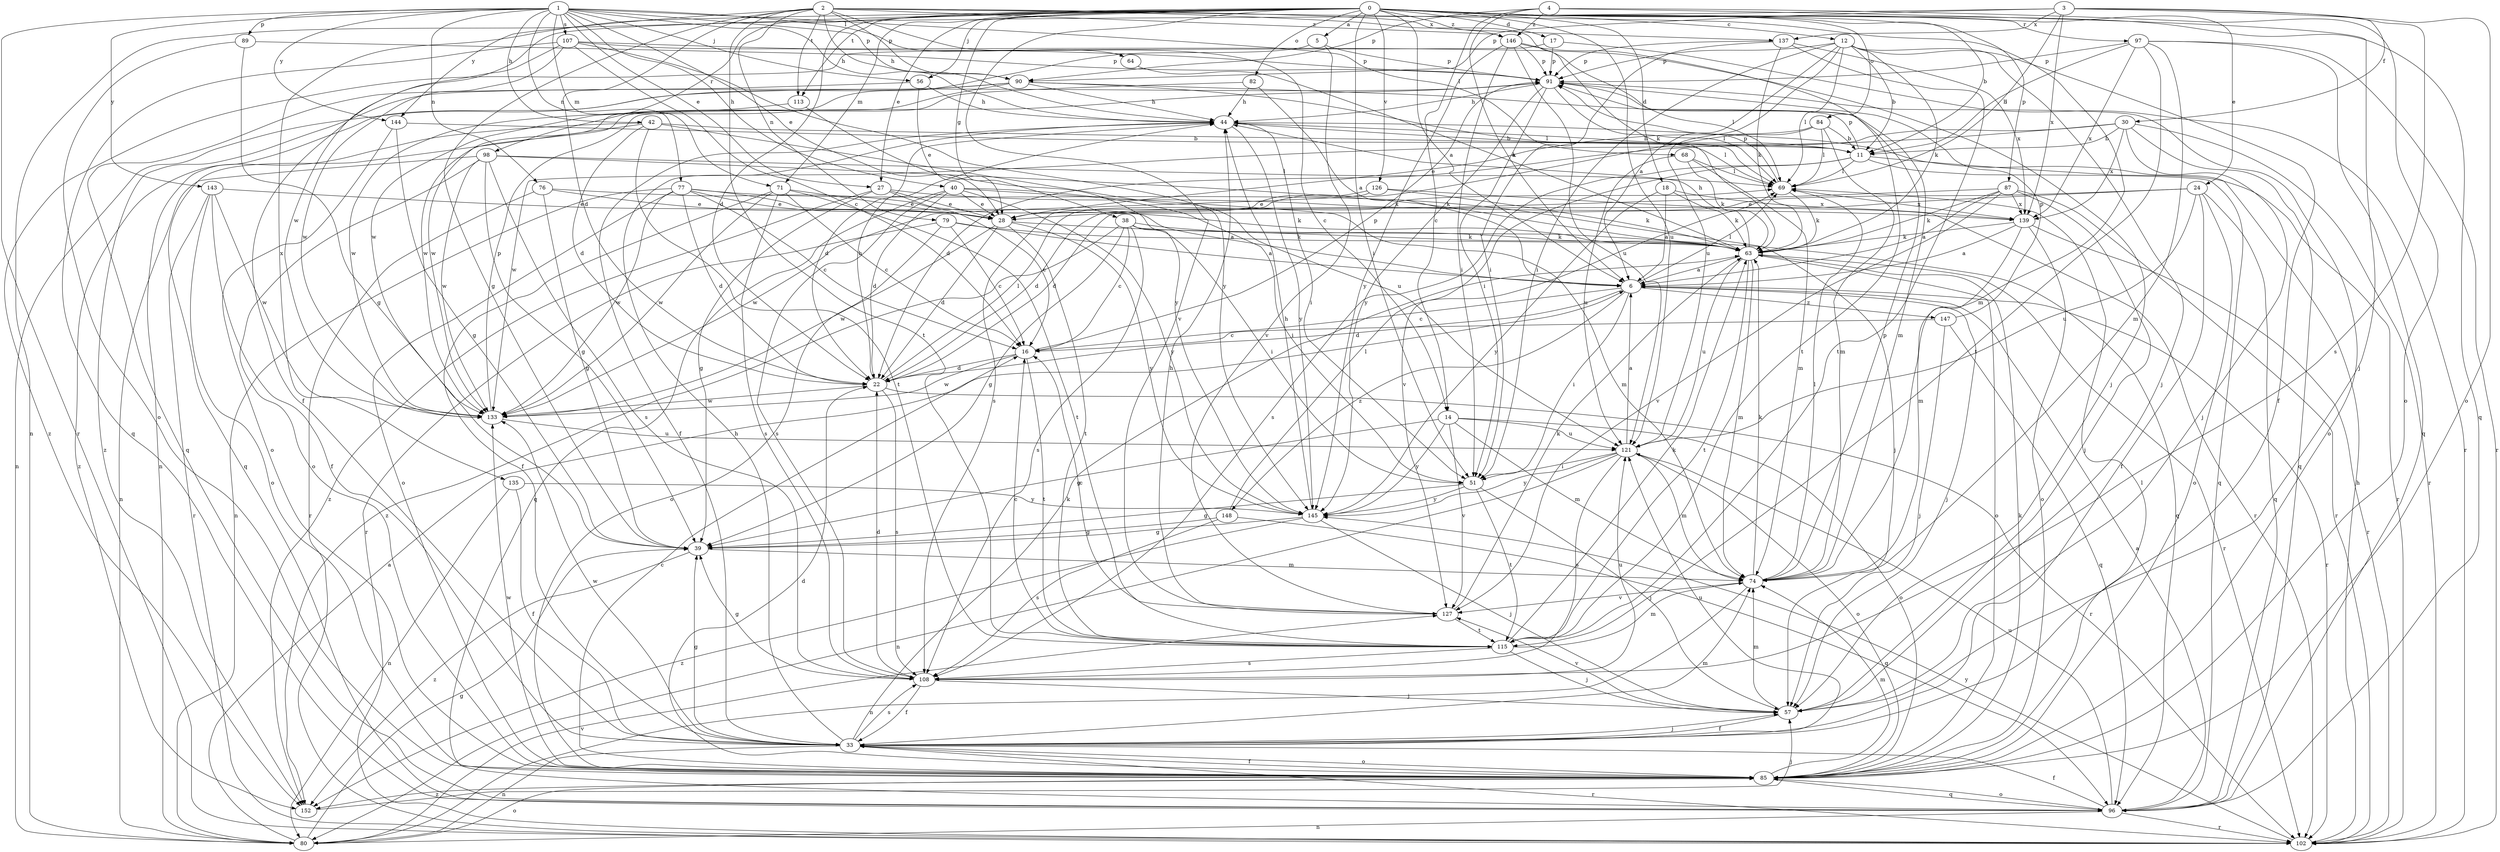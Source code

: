 strict digraph  {
0;
1;
2;
3;
4;
5;
6;
11;
12;
14;
16;
17;
18;
22;
24;
27;
28;
30;
33;
38;
39;
40;
42;
44;
51;
56;
57;
63;
64;
68;
69;
71;
74;
76;
77;
79;
80;
82;
84;
85;
87;
89;
90;
91;
96;
97;
98;
102;
107;
108;
113;
115;
121;
126;
127;
133;
135;
137;
139;
143;
144;
145;
146;
147;
148;
152;
0 -> 5  [label=a];
0 -> 6  [label=a];
0 -> 11  [label=b];
0 -> 12  [label=c];
0 -> 17  [label=d];
0 -> 18  [label=d];
0 -> 22  [label=d];
0 -> 24  [label=e];
0 -> 27  [label=e];
0 -> 38  [label=g];
0 -> 51  [label=i];
0 -> 56  [label=j];
0 -> 71  [label=m];
0 -> 82  [label=o];
0 -> 84  [label=o];
0 -> 87  [label=p];
0 -> 96  [label=q];
0 -> 97  [label=r];
0 -> 98  [label=r];
0 -> 113  [label=t];
0 -> 121  [label=u];
0 -> 126  [label=v];
0 -> 127  [label=v];
0 -> 133  [label=w];
0 -> 135  [label=x];
0 -> 146  [label=z];
1 -> 27  [label=e];
1 -> 28  [label=e];
1 -> 40  [label=h];
1 -> 42  [label=h];
1 -> 44  [label=h];
1 -> 56  [label=j];
1 -> 64  [label=l];
1 -> 68  [label=l];
1 -> 71  [label=m];
1 -> 76  [label=n];
1 -> 77  [label=n];
1 -> 89  [label=p];
1 -> 90  [label=p];
1 -> 102  [label=r];
1 -> 107  [label=s];
1 -> 143  [label=y];
1 -> 144  [label=y];
2 -> 14  [label=c];
2 -> 22  [label=d];
2 -> 39  [label=g];
2 -> 44  [label=h];
2 -> 63  [label=k];
2 -> 74  [label=m];
2 -> 79  [label=n];
2 -> 90  [label=p];
2 -> 113  [label=t];
2 -> 115  [label=t];
2 -> 137  [label=x];
2 -> 144  [label=y];
2 -> 146  [label=z];
3 -> 30  [label=f];
3 -> 69  [label=l];
3 -> 80  [label=n];
3 -> 85  [label=o];
3 -> 90  [label=p];
3 -> 108  [label=s];
3 -> 137  [label=x];
3 -> 139  [label=x];
4 -> 6  [label=a];
4 -> 14  [label=c];
4 -> 57  [label=j];
4 -> 85  [label=o];
4 -> 90  [label=p];
4 -> 146  [label=z];
5 -> 91  [label=p];
5 -> 127  [label=v];
5 -> 133  [label=w];
6 -> 16  [label=c];
6 -> 22  [label=d];
6 -> 51  [label=i];
6 -> 57  [label=j];
6 -> 69  [label=l];
6 -> 102  [label=r];
6 -> 147  [label=z];
6 -> 148  [label=z];
11 -> 69  [label=l];
11 -> 91  [label=p];
11 -> 96  [label=q];
11 -> 102  [label=r];
11 -> 108  [label=s];
11 -> 127  [label=v];
12 -> 6  [label=a];
12 -> 11  [label=b];
12 -> 33  [label=f];
12 -> 51  [label=i];
12 -> 57  [label=j];
12 -> 63  [label=k];
12 -> 69  [label=l];
12 -> 91  [label=p];
12 -> 121  [label=u];
14 -> 39  [label=g];
14 -> 74  [label=m];
14 -> 85  [label=o];
14 -> 121  [label=u];
14 -> 127  [label=v];
14 -> 145  [label=y];
16 -> 22  [label=d];
16 -> 91  [label=p];
16 -> 115  [label=t];
16 -> 133  [label=w];
17 -> 91  [label=p];
17 -> 102  [label=r];
17 -> 152  [label=z];
18 -> 6  [label=a];
18 -> 63  [label=k];
18 -> 139  [label=x];
18 -> 145  [label=y];
22 -> 44  [label=h];
22 -> 69  [label=l];
22 -> 102  [label=r];
22 -> 108  [label=s];
22 -> 133  [label=w];
24 -> 22  [label=d];
24 -> 28  [label=e];
24 -> 33  [label=f];
24 -> 85  [label=o];
24 -> 96  [label=q];
24 -> 121  [label=u];
27 -> 16  [label=c];
27 -> 28  [label=e];
27 -> 39  [label=g];
27 -> 139  [label=x];
27 -> 152  [label=z];
28 -> 22  [label=d];
28 -> 63  [label=k];
28 -> 115  [label=t];
28 -> 133  [label=w];
28 -> 145  [label=y];
30 -> 11  [label=b];
30 -> 22  [label=d];
30 -> 57  [label=j];
30 -> 96  [label=q];
30 -> 102  [label=r];
30 -> 133  [label=w];
30 -> 139  [label=x];
33 -> 39  [label=g];
33 -> 44  [label=h];
33 -> 57  [label=j];
33 -> 63  [label=k];
33 -> 74  [label=m];
33 -> 80  [label=n];
33 -> 85  [label=o];
33 -> 102  [label=r];
33 -> 108  [label=s];
33 -> 121  [label=u];
33 -> 133  [label=w];
38 -> 16  [label=c];
38 -> 39  [label=g];
38 -> 51  [label=i];
38 -> 63  [label=k];
38 -> 96  [label=q];
38 -> 108  [label=s];
38 -> 152  [label=z];
39 -> 74  [label=m];
39 -> 152  [label=z];
40 -> 22  [label=d];
40 -> 28  [label=e];
40 -> 51  [label=i];
40 -> 74  [label=m];
40 -> 96  [label=q];
40 -> 108  [label=s];
40 -> 145  [label=y];
42 -> 11  [label=b];
42 -> 22  [label=d];
42 -> 96  [label=q];
42 -> 115  [label=t];
42 -> 121  [label=u];
42 -> 152  [label=z];
44 -> 11  [label=b];
44 -> 22  [label=d];
44 -> 33  [label=f];
44 -> 51  [label=i];
44 -> 69  [label=l];
44 -> 145  [label=y];
51 -> 39  [label=g];
51 -> 57  [label=j];
51 -> 115  [label=t];
51 -> 145  [label=y];
56 -> 28  [label=e];
56 -> 44  [label=h];
56 -> 96  [label=q];
57 -> 33  [label=f];
57 -> 74  [label=m];
57 -> 127  [label=v];
63 -> 6  [label=a];
63 -> 44  [label=h];
63 -> 74  [label=m];
63 -> 85  [label=o];
63 -> 102  [label=r];
63 -> 115  [label=t];
63 -> 121  [label=u];
64 -> 63  [label=k];
68 -> 63  [label=k];
68 -> 69  [label=l];
68 -> 74  [label=m];
68 -> 121  [label=u];
69 -> 63  [label=k];
69 -> 91  [label=p];
69 -> 139  [label=x];
71 -> 16  [label=c];
71 -> 28  [label=e];
71 -> 33  [label=f];
71 -> 108  [label=s];
71 -> 115  [label=t];
71 -> 133  [label=w];
74 -> 63  [label=k];
74 -> 69  [label=l];
74 -> 80  [label=n];
74 -> 91  [label=p];
74 -> 127  [label=v];
76 -> 28  [label=e];
76 -> 39  [label=g];
76 -> 63  [label=k];
76 -> 102  [label=r];
77 -> 6  [label=a];
77 -> 16  [label=c];
77 -> 22  [label=d];
77 -> 28  [label=e];
77 -> 57  [label=j];
77 -> 80  [label=n];
77 -> 85  [label=o];
77 -> 133  [label=w];
79 -> 6  [label=a];
79 -> 16  [label=c];
79 -> 63  [label=k];
79 -> 85  [label=o];
79 -> 102  [label=r];
80 -> 6  [label=a];
80 -> 39  [label=g];
80 -> 85  [label=o];
80 -> 127  [label=v];
82 -> 6  [label=a];
82 -> 44  [label=h];
82 -> 133  [label=w];
84 -> 11  [label=b];
84 -> 28  [label=e];
84 -> 69  [label=l];
84 -> 74  [label=m];
84 -> 108  [label=s];
85 -> 16  [label=c];
85 -> 22  [label=d];
85 -> 33  [label=f];
85 -> 63  [label=k];
85 -> 69  [label=l];
85 -> 74  [label=m];
85 -> 96  [label=q];
85 -> 133  [label=w];
85 -> 152  [label=z];
87 -> 6  [label=a];
87 -> 22  [label=d];
87 -> 57  [label=j];
87 -> 63  [label=k];
87 -> 102  [label=r];
87 -> 127  [label=v];
87 -> 139  [label=x];
89 -> 39  [label=g];
89 -> 85  [label=o];
89 -> 91  [label=p];
90 -> 44  [label=h];
90 -> 69  [label=l];
90 -> 74  [label=m];
90 -> 80  [label=n];
90 -> 133  [label=w];
90 -> 152  [label=z];
91 -> 44  [label=h];
91 -> 51  [label=i];
91 -> 69  [label=l];
91 -> 80  [label=n];
91 -> 85  [label=o];
91 -> 145  [label=y];
96 -> 6  [label=a];
96 -> 33  [label=f];
96 -> 80  [label=n];
96 -> 85  [label=o];
96 -> 102  [label=r];
96 -> 121  [label=u];
97 -> 11  [label=b];
97 -> 74  [label=m];
97 -> 91  [label=p];
97 -> 96  [label=q];
97 -> 102  [label=r];
97 -> 115  [label=t];
97 -> 139  [label=x];
98 -> 39  [label=g];
98 -> 63  [label=k];
98 -> 69  [label=l];
98 -> 80  [label=n];
98 -> 85  [label=o];
98 -> 108  [label=s];
98 -> 133  [label=w];
102 -> 44  [label=h];
102 -> 145  [label=y];
107 -> 16  [label=c];
107 -> 33  [label=f];
107 -> 57  [label=j];
107 -> 91  [label=p];
107 -> 96  [label=q];
107 -> 133  [label=w];
107 -> 145  [label=y];
108 -> 22  [label=d];
108 -> 33  [label=f];
108 -> 39  [label=g];
108 -> 57  [label=j];
108 -> 121  [label=u];
113 -> 133  [label=w];
113 -> 145  [label=y];
115 -> 16  [label=c];
115 -> 57  [label=j];
115 -> 63  [label=k];
115 -> 74  [label=m];
115 -> 108  [label=s];
121 -> 6  [label=a];
121 -> 51  [label=i];
121 -> 74  [label=m];
121 -> 80  [label=n];
121 -> 85  [label=o];
121 -> 108  [label=s];
121 -> 145  [label=y];
126 -> 28  [label=e];
126 -> 63  [label=k];
126 -> 102  [label=r];
126 -> 133  [label=w];
127 -> 16  [label=c];
127 -> 44  [label=h];
127 -> 63  [label=k];
127 -> 115  [label=t];
133 -> 91  [label=p];
133 -> 121  [label=u];
135 -> 33  [label=f];
135 -> 80  [label=n];
135 -> 145  [label=y];
137 -> 51  [label=i];
137 -> 63  [label=k];
137 -> 91  [label=p];
137 -> 115  [label=t];
137 -> 139  [label=x];
139 -> 6  [label=a];
139 -> 63  [label=k];
139 -> 74  [label=m];
139 -> 85  [label=o];
139 -> 102  [label=r];
143 -> 28  [label=e];
143 -> 33  [label=f];
143 -> 85  [label=o];
143 -> 102  [label=r];
143 -> 133  [label=w];
144 -> 11  [label=b];
144 -> 39  [label=g];
144 -> 85  [label=o];
145 -> 39  [label=g];
145 -> 44  [label=h];
145 -> 57  [label=j];
145 -> 152  [label=z];
146 -> 51  [label=i];
146 -> 69  [label=l];
146 -> 91  [label=p];
146 -> 115  [label=t];
146 -> 121  [label=u];
146 -> 145  [label=y];
147 -> 16  [label=c];
147 -> 57  [label=j];
147 -> 91  [label=p];
147 -> 96  [label=q];
148 -> 39  [label=g];
148 -> 69  [label=l];
148 -> 96  [label=q];
148 -> 108  [label=s];
152 -> 57  [label=j];
}
